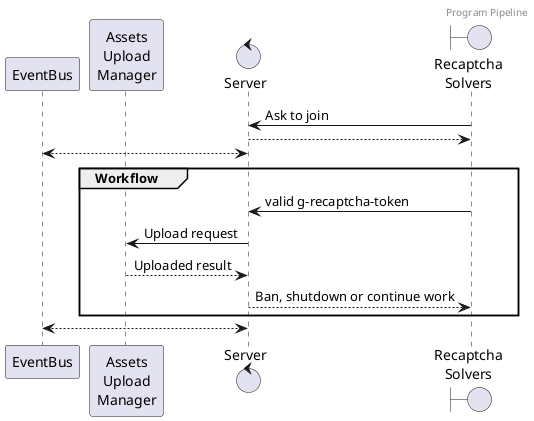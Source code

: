 @startuml
'https://plantuml.com/sequence-diagram

header Program Pipeline

participant EventBus
participant AUp as "Assets\nUpload\nManager"
control Server as S
boundary RWorker as "Recaptcha\nSolvers"

RWorker -> S: Ask to join
S --> RWorker
S <--> EventBus

group Workflow
    RWorker->S: valid g-recaptcha-token
    S -> AUp: Upload request
    AUp --> S: Uploaded result
    S-->RWorker: Ban, shutdown or continue work
end
S <--> EventBus
@enduml
